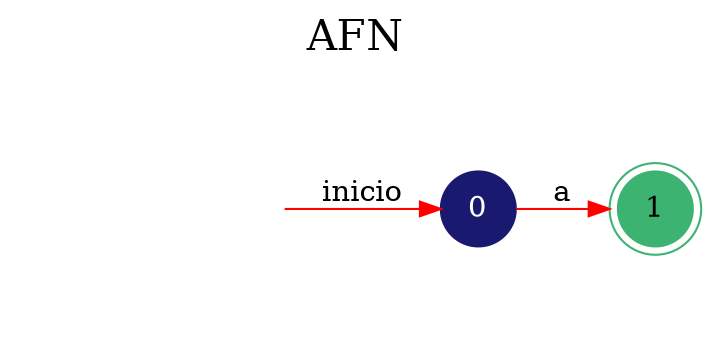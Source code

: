 digraph automata_finito {
	rankdir=LR;
	graph [label="AFN", labelloc=t, fontsize=20]; 
	node [shape=doublecircle, style = filled,color = mediumseagreen]; 1;
	node [shape=circle];
	node [color=midnightblue,fontcolor=white];
	edge [color=red];
	secret_node [style=invis];
	secret_node -> 0 [label="inicio"];
	0 -> 1 [label="a"];
}